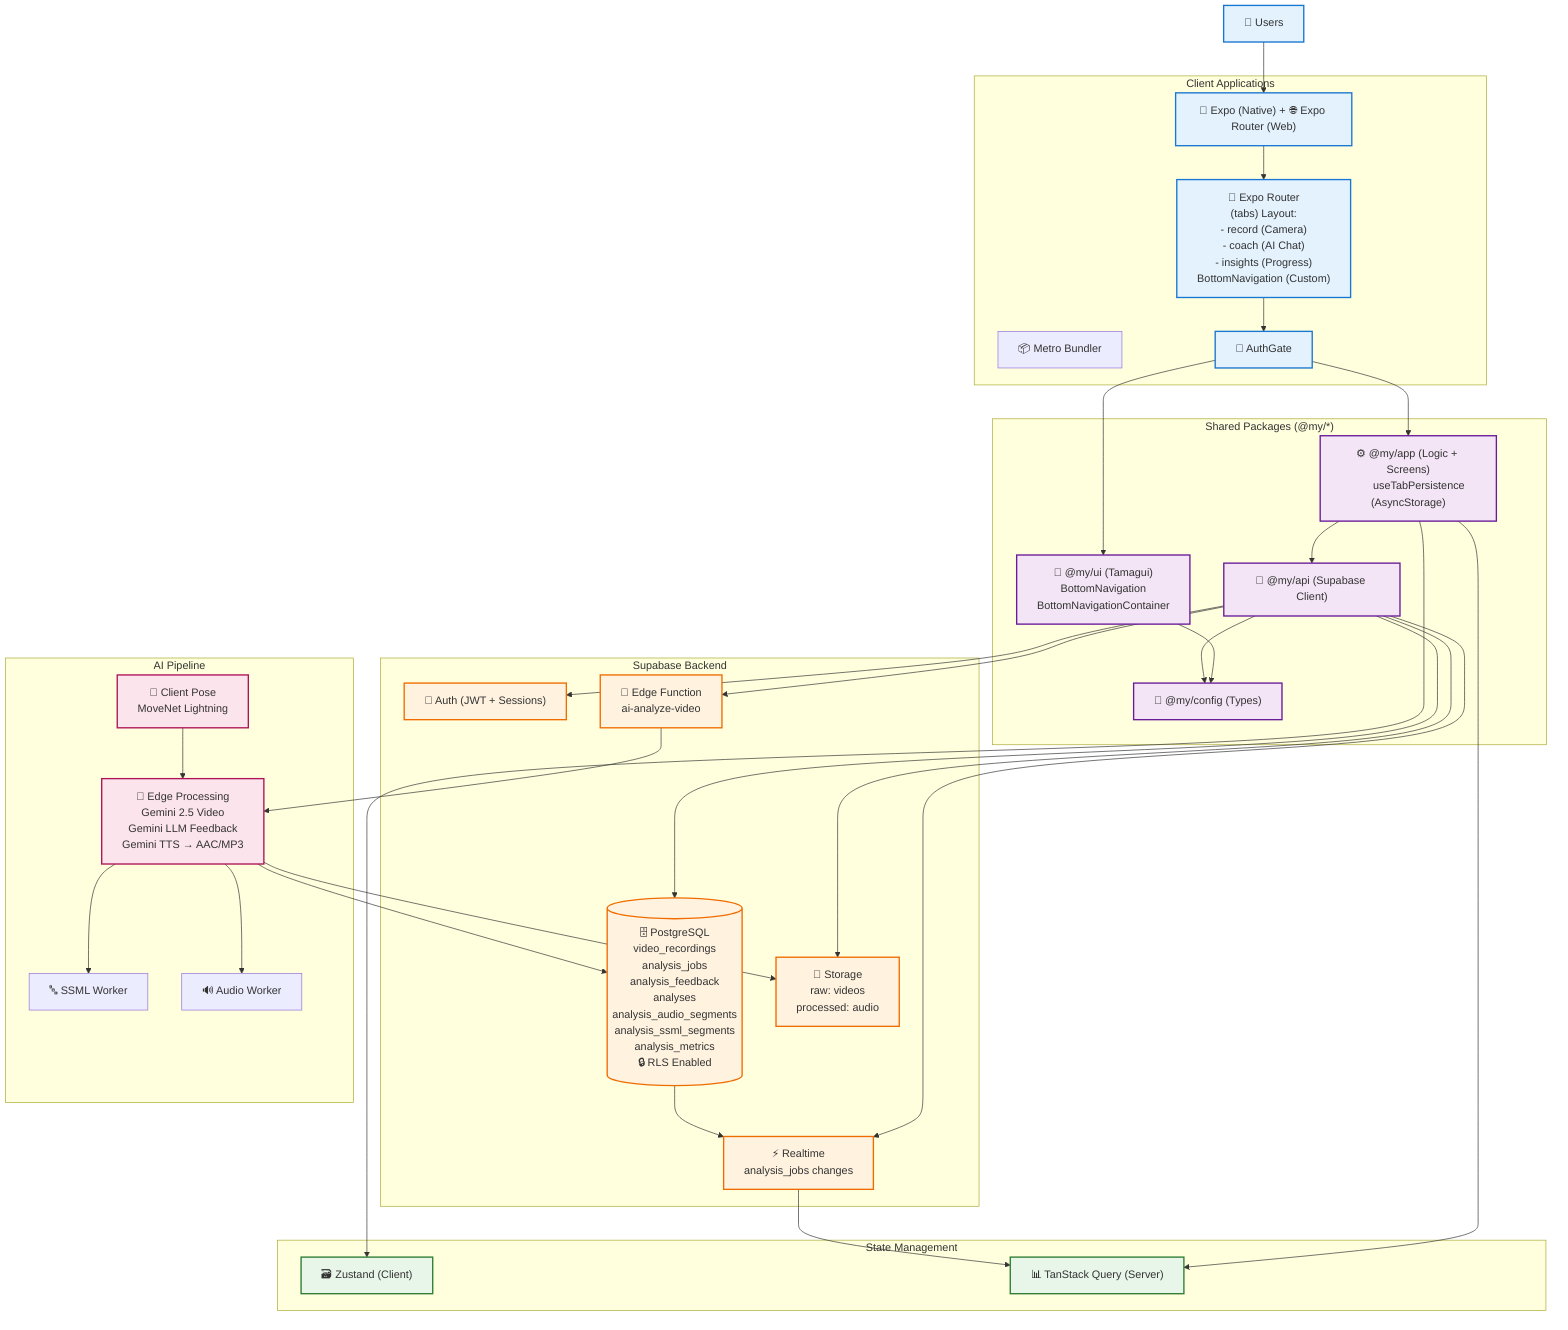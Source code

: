 graph TB
    User["👤 Users"]

    subgraph Client["Client Applications"]
        Apps["📱 Expo (Native) + 🌐 Expo Router (Web)"]
        Bundler["📦 Metro Bundler"]
        Router["🧭 Expo Router
        (tabs) Layout:
        - record (Camera)
        - coach (AI Chat)
        - insights (Progress)
        BottomNavigation (Custom)"]
        Auth["🔐 AuthGate"]
    end

    subgraph Packages["Shared Packages (@my/*)"]
        UI["🎨 @my/ui (Tamagui)
        BottomNavigation
        BottomNavigationContainer"]
        App["⚙️ @my/app (Logic + Screens)
        useTabPersistence (AsyncStorage)"]
        API["🔌 @my/api (Supabase Client)"]
        Config["🧰 @my/config (Types)"]
    end

    subgraph State["State Management"]
        Zustand["🗃️ Zustand (Client)"]
        TSQ["📊 TanStack Query (Server)"]
    end

    subgraph Backend["Supabase Backend"]
        AuthSvc["🔑 Auth (JWT + Sessions)"]
        DB[("🗄️ PostgreSQL
        video_recordings
        analysis_jobs
        analysis_feedback
        analyses
        analysis_audio_segments
        analysis_ssml_segments
        analysis_metrics
        🔒 RLS Enabled")]
        Storage["📁 Storage
        raw: videos
        processed: audio"]
        RT["⚡ Realtime
        analysis_jobs changes"]
        Edge["🧩 Edge Function
        ai-analyze-video"]
    end

    subgraph AI["AI Pipeline"]
        ClientPose["🕺 Client Pose
        MoveNet Lightning"]
        EdgeAI["🧠 Edge Processing
        Gemini 2.5 Video
        Gemini LLM Feedback
        Gemini TTS → AAC/MP3"]
        SSMLW["🔤 SSML Worker"]
        AudioW["🔊 Audio Worker"]
    end

    User --> Apps
    Apps --> Router
    Router --> Auth
    Auth --> UI
    Auth --> App
    App --> API
    App --> Zustand
    App --> TSQ
    UI --> Config
    API --> Config
    API --> AuthSvc
    API --> DB
    API --> Storage
    API --> RT
    API --> Edge
    ClientPose --> EdgeAI
    Edge --> EdgeAI
    EdgeAI --> Storage
    EdgeAI --> DB
    EdgeAI --> SSMLW
    EdgeAI --> AudioW
    DB --> RT
    RT --> TSQ

    classDef client fill:#e3f2fd,stroke:#1976d2,stroke-width:2px
    classDef shared fill:#f3e5f5,stroke:#6a1b9a,stroke-width:2px
    classDef state fill:#e8f5e9,stroke:#2e7d32,stroke-width:2px
    classDef backend fill:#fff3e0,stroke:#ef6c00,stroke-width:2px
    classDef ai fill:#fce4ec,stroke:#ad1457,stroke-width:2px

    class User,Apps,Router,Auth client
    class UI,App,API,Config shared
    class Zustand,TSQ state
    class AuthSvc,DB,Storage,RT,Edge backend
    class ClientPose,EdgeAI ai